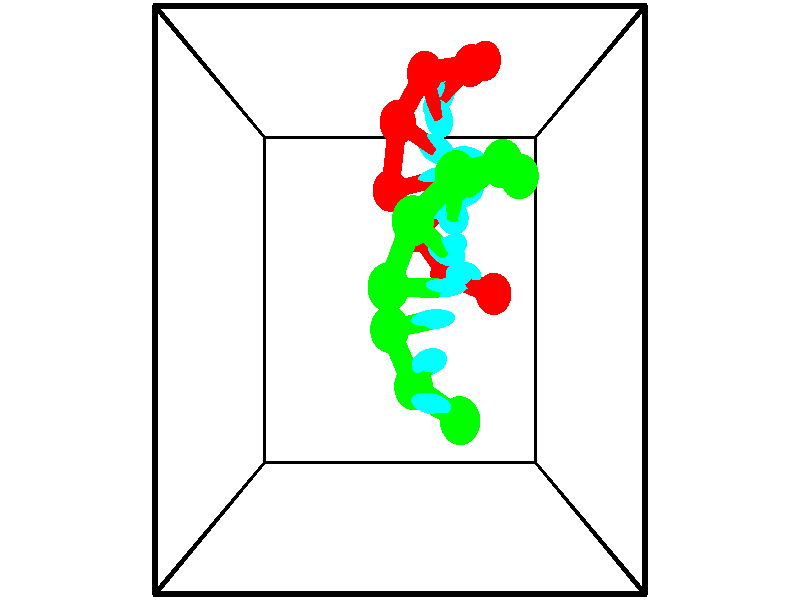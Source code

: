 // switches for output
#declare DRAW_BASES = 1; // possible values are 0, 1; only relevant for DNA ribbons
#declare DRAW_BASES_TYPE = 3; // possible values are 1, 2, 3; only relevant for DNA ribbons
#declare DRAW_FOG = 0; // set to 1 to enable fog

#include "colors.inc"

#include "transforms.inc"
background { rgb <1, 1, 1>}

#default {
   normal{
       ripples 0.25
       frequency 0.20
       turbulence 0.2
       lambda 5
   }
	finish {
		phong 0.1
		phong_size 40.
	}
}

// original window dimensions: 1024x640


// camera settings

camera {
	sky <-0, 1, 0>
	up <-0, 1, 0>
	right 1.6 * <1, 0, 0>
	location <2.5, 2.5, 11.1562>
	look_at <2.5, 2.5, 2.5>
	direction <0, 0, -8.6562>
	angle 67.0682
}


# declare cpy_camera_pos = <2.5, 2.5, 11.1562>;
# if (DRAW_FOG = 1)
fog {
	fog_type 2
	up vnormalize(cpy_camera_pos)
	color rgbt<1,1,1,0.3>
	distance 1e-5
	fog_alt 3e-3
	fog_offset 4
}
# end


// LIGHTS

# declare lum = 6;
global_settings {
	ambient_light rgb lum * <0.05, 0.05, 0.05>
	max_trace_level 15
}# declare cpy_direct_light_amount = 0.25;
light_source
{	1000 * <-1, -1, 1>,
	rgb lum * cpy_direct_light_amount
	parallel
}

light_source
{	1000 * <1, 1, -1>,
	rgb lum * cpy_direct_light_amount
	parallel
}

// strand 0

// nucleotide -1

// particle -1
sphere {
	<3.826909, 5.613788, 1.713834> 0.250000
	pigment { color rgbt <1,0,0,0> }
	no_shadow
}
cylinder {
	<3.456333, 5.470795, 1.666645>,  <3.233988, 5.384999, 1.638332>, 0.100000
	pigment { color rgbt <1,0,0,0> }
	no_shadow
}
cylinder {
	<3.456333, 5.470795, 1.666645>,  <3.826909, 5.613788, 1.713834>, 0.100000
	pigment { color rgbt <1,0,0,0> }
	no_shadow
}

// particle -1
sphere {
	<3.456333, 5.470795, 1.666645> 0.100000
	pigment { color rgbt <1,0,0,0> }
	no_shadow
}
sphere {
	0, 1
	scale<0.080000,0.200000,0.300000>
	matrix <0.275631, -0.857606, 0.434212,
		-0.256397, 0.369753, 0.893052,
		-0.926438, -0.357484, -0.117972,
		3.178402, 5.363550, 1.631253>
	pigment { color rgbt <0,1,1,0> }
	no_shadow
}
cylinder {
	<3.534340, 5.356553, 2.324190>,  <3.826909, 5.613788, 1.713834>, 0.130000
	pigment { color rgbt <1,0,0,0> }
	no_shadow
}

// nucleotide -1

// particle -1
sphere {
	<3.534340, 5.356553, 2.324190> 0.250000
	pigment { color rgbt <1,0,0,0> }
	no_shadow
}
cylinder {
	<3.282955, 5.184525, 2.064938>,  <3.132124, 5.081307, 1.909386>, 0.100000
	pigment { color rgbt <1,0,0,0> }
	no_shadow
}
cylinder {
	<3.282955, 5.184525, 2.064938>,  <3.534340, 5.356553, 2.324190>, 0.100000
	pigment { color rgbt <1,0,0,0> }
	no_shadow
}

// particle -1
sphere {
	<3.282955, 5.184525, 2.064938> 0.100000
	pigment { color rgbt <1,0,0,0> }
	no_shadow
}
sphere {
	0, 1
	scale<0.080000,0.200000,0.300000>
	matrix <0.108385, -0.873535, 0.474542,
		-0.770252, 0.227984, 0.595597,
		-0.628462, -0.430070, -0.648131,
		3.094416, 5.055503, 1.870498>
	pigment { color rgbt <0,1,1,0> }
	no_shadow
}
cylinder {
	<2.848118, 5.165574, 2.641847>,  <3.534340, 5.356553, 2.324190>, 0.130000
	pigment { color rgbt <1,0,0,0> }
	no_shadow
}

// nucleotide -1

// particle -1
sphere {
	<2.848118, 5.165574, 2.641847> 0.250000
	pigment { color rgbt <1,0,0,0> }
	no_shadow
}
cylinder {
	<2.983131, 4.932709, 2.345966>,  <3.064140, 4.792990, 2.168438>, 0.100000
	pigment { color rgbt <1,0,0,0> }
	no_shadow
}
cylinder {
	<2.983131, 4.932709, 2.345966>,  <2.848118, 5.165574, 2.641847>, 0.100000
	pigment { color rgbt <1,0,0,0> }
	no_shadow
}

// particle -1
sphere {
	<2.983131, 4.932709, 2.345966> 0.100000
	pigment { color rgbt <1,0,0,0> }
	no_shadow
}
sphere {
	0, 1
	scale<0.080000,0.200000,0.300000>
	matrix <0.061089, -0.770615, 0.634367,
		-0.939329, -0.259308, -0.224545,
		0.337534, -0.582162, -0.739701,
		3.084392, 4.758060, 2.124056>
	pigment { color rgbt <0,1,1,0> }
	no_shadow
}
cylinder {
	<2.468562, 4.556075, 2.777160>,  <2.848118, 5.165574, 2.641847>, 0.130000
	pigment { color rgbt <1,0,0,0> }
	no_shadow
}

// nucleotide -1

// particle -1
sphere {
	<2.468562, 4.556075, 2.777160> 0.250000
	pigment { color rgbt <1,0,0,0> }
	no_shadow
}
cylinder {
	<2.790783, 4.413025, 2.588188>,  <2.984116, 4.327195, 2.474805>, 0.100000
	pigment { color rgbt <1,0,0,0> }
	no_shadow
}
cylinder {
	<2.790783, 4.413025, 2.588188>,  <2.468562, 4.556075, 2.777160>, 0.100000
	pigment { color rgbt <1,0,0,0> }
	no_shadow
}

// particle -1
sphere {
	<2.790783, 4.413025, 2.588188> 0.100000
	pigment { color rgbt <1,0,0,0> }
	no_shadow
}
sphere {
	0, 1
	scale<0.080000,0.200000,0.300000>
	matrix <-0.041892, -0.829696, 0.556641,
		-0.591041, -0.428612, -0.683346,
		0.805553, -0.357624, -0.472429,
		3.032449, 4.305737, 2.446459>
	pigment { color rgbt <0,1,1,0> }
	no_shadow
}
cylinder {
	<2.357438, 3.811107, 2.471251>,  <2.468562, 4.556075, 2.777160>, 0.130000
	pigment { color rgbt <1,0,0,0> }
	no_shadow
}

// nucleotide -1

// particle -1
sphere {
	<2.357438, 3.811107, 2.471251> 0.250000
	pigment { color rgbt <1,0,0,0> }
	no_shadow
}
cylinder {
	<2.741261, 3.878098, 2.561764>,  <2.971554, 3.918292, 2.616071>, 0.100000
	pigment { color rgbt <1,0,0,0> }
	no_shadow
}
cylinder {
	<2.741261, 3.878098, 2.561764>,  <2.357438, 3.811107, 2.471251>, 0.100000
	pigment { color rgbt <1,0,0,0> }
	no_shadow
}

// particle -1
sphere {
	<2.741261, 3.878098, 2.561764> 0.100000
	pigment { color rgbt <1,0,0,0> }
	no_shadow
}
sphere {
	0, 1
	scale<0.080000,0.200000,0.300000>
	matrix <0.053776, -0.898036, 0.436622,
		0.276333, -0.406795, -0.870723,
		0.959556, 0.167477, 0.226281,
		3.029127, 3.928341, 2.629648>
	pigment { color rgbt <0,1,1,0> }
	no_shadow
}
cylinder {
	<2.754687, 3.351254, 2.097869>,  <2.357438, 3.811107, 2.471251>, 0.130000
	pigment { color rgbt <1,0,0,0> }
	no_shadow
}

// nucleotide -1

// particle -1
sphere {
	<2.754687, 3.351254, 2.097869> 0.250000
	pigment { color rgbt <1,0,0,0> }
	no_shadow
}
cylinder {
	<2.937859, 3.451981, 2.438900>,  <3.047762, 3.512416, 2.643519>, 0.100000
	pigment { color rgbt <1,0,0,0> }
	no_shadow
}
cylinder {
	<2.937859, 3.451981, 2.438900>,  <2.754687, 3.351254, 2.097869>, 0.100000
	pigment { color rgbt <1,0,0,0> }
	no_shadow
}

// particle -1
sphere {
	<2.937859, 3.451981, 2.438900> 0.100000
	pigment { color rgbt <1,0,0,0> }
	no_shadow
}
sphere {
	0, 1
	scale<0.080000,0.200000,0.300000>
	matrix <0.029855, -0.962858, 0.268352,
		0.888487, -0.097433, -0.448439,
		0.457930, 0.251816, 0.852578,
		3.075238, 3.527525, 2.694673>
	pigment { color rgbt <0,1,1,0> }
	no_shadow
}
cylinder {
	<3.201170, 2.818981, 2.183650>,  <2.754687, 3.351254, 2.097869>, 0.130000
	pigment { color rgbt <1,0,0,0> }
	no_shadow
}

// nucleotide -1

// particle -1
sphere {
	<3.201170, 2.818981, 2.183650> 0.250000
	pigment { color rgbt <1,0,0,0> }
	no_shadow
}
cylinder {
	<3.214680, 2.983170, 2.548149>,  <3.222786, 3.081683, 2.766849>, 0.100000
	pigment { color rgbt <1,0,0,0> }
	no_shadow
}
cylinder {
	<3.214680, 2.983170, 2.548149>,  <3.201170, 2.818981, 2.183650>, 0.100000
	pigment { color rgbt <1,0,0,0> }
	no_shadow
}

// particle -1
sphere {
	<3.214680, 2.983170, 2.548149> 0.100000
	pigment { color rgbt <1,0,0,0> }
	no_shadow
}
sphere {
	0, 1
	scale<0.080000,0.200000,0.300000>
	matrix <0.164897, -0.901561, 0.399996,
		0.985732, 0.136752, -0.098135,
		0.033775, 0.410472, 0.911248,
		3.224812, 3.106311, 2.821523>
	pigment { color rgbt <0,1,1,0> }
	no_shadow
}
cylinder {
	<3.830792, 2.571432, 2.570386>,  <3.201170, 2.818981, 2.183650>, 0.130000
	pigment { color rgbt <1,0,0,0> }
	no_shadow
}

// nucleotide -1

// particle -1
sphere {
	<3.830792, 2.571432, 2.570386> 0.250000
	pigment { color rgbt <1,0,0,0> }
	no_shadow
}
cylinder {
	<3.558731, 2.688644, 2.839169>,  <3.395494, 2.758972, 3.000438>, 0.100000
	pigment { color rgbt <1,0,0,0> }
	no_shadow
}
cylinder {
	<3.558731, 2.688644, 2.839169>,  <3.830792, 2.571432, 2.570386>, 0.100000
	pigment { color rgbt <1,0,0,0> }
	no_shadow
}

// particle -1
sphere {
	<3.558731, 2.688644, 2.839169> 0.100000
	pigment { color rgbt <1,0,0,0> }
	no_shadow
}
sphere {
	0, 1
	scale<0.080000,0.200000,0.300000>
	matrix <0.181263, -0.820943, 0.541477,
		0.710306, 0.490088, 0.505251,
		-0.680153, 0.293031, 0.671955,
		3.354685, 2.776554, 3.040755>
	pigment { color rgbt <0,1,1,0> }
	no_shadow
}
// strand 1

// nucleotide -1

// particle -1
sphere {
	<3.244367, 1.253051, 3.661603> 0.250000
	pigment { color rgbt <0,1,0,0> }
	no_shadow
}
cylinder {
	<3.026874, 1.393631, 3.966454>,  <2.896378, 1.477979, 4.149364>, 0.100000
	pigment { color rgbt <0,1,0,0> }
	no_shadow
}
cylinder {
	<3.026874, 1.393631, 3.966454>,  <3.244367, 1.253051, 3.661603>, 0.100000
	pigment { color rgbt <0,1,0,0> }
	no_shadow
}

// particle -1
sphere {
	<3.026874, 1.393631, 3.966454> 0.100000
	pigment { color rgbt <0,1,0,0> }
	no_shadow
}
sphere {
	0, 1
	scale<0.080000,0.200000,0.300000>
	matrix <0.056053, 0.921275, -0.384851,
		-0.837385, -0.166537, -0.520627,
		-0.543733, 0.351451, 0.762127,
		2.863754, 1.499066, 4.195092>
	pigment { color rgbt <0,1,1,0> }
	no_shadow
}
cylinder {
	<2.674027, 1.571127, 3.390593>,  <3.244367, 1.253051, 3.661603>, 0.130000
	pigment { color rgbt <0,1,0,0> }
	no_shadow
}

// nucleotide -1

// particle -1
sphere {
	<2.674027, 1.571127, 3.390593> 0.250000
	pigment { color rgbt <0,1,0,0> }
	no_shadow
}
cylinder {
	<2.772160, 1.749985, 3.734657>,  <2.831039, 1.857299, 3.941096>, 0.100000
	pigment { color rgbt <0,1,0,0> }
	no_shadow
}
cylinder {
	<2.772160, 1.749985, 3.734657>,  <2.674027, 1.571127, 3.390593>, 0.100000
	pigment { color rgbt <0,1,0,0> }
	no_shadow
}

// particle -1
sphere {
	<2.772160, 1.749985, 3.734657> 0.100000
	pigment { color rgbt <0,1,0,0> }
	no_shadow
}
sphere {
	0, 1
	scale<0.080000,0.200000,0.300000>
	matrix <-0.006437, 0.888007, -0.459785,
		-0.969418, 0.107262, 0.220733,
		0.245330, 0.447145, 0.860160,
		2.845759, 1.884128, 3.992705>
	pigment { color rgbt <0,1,1,0> }
	no_shadow
}
cylinder {
	<2.366017, 2.184556, 3.393306>,  <2.674027, 1.571127, 3.390593>, 0.130000
	pigment { color rgbt <0,1,0,0> }
	no_shadow
}

// nucleotide -1

// particle -1
sphere {
	<2.366017, 2.184556, 3.393306> 0.250000
	pigment { color rgbt <0,1,0,0> }
	no_shadow
}
cylinder {
	<2.670213, 2.251556, 3.644257>,  <2.852730, 2.291756, 3.794827>, 0.100000
	pigment { color rgbt <0,1,0,0> }
	no_shadow
}
cylinder {
	<2.670213, 2.251556, 3.644257>,  <2.366017, 2.184556, 3.393306>, 0.100000
	pigment { color rgbt <0,1,0,0> }
	no_shadow
}

// particle -1
sphere {
	<2.670213, 2.251556, 3.644257> 0.100000
	pigment { color rgbt <0,1,0,0> }
	no_shadow
}
sphere {
	0, 1
	scale<0.080000,0.200000,0.300000>
	matrix <0.063167, 0.942493, -0.328201,
		-0.646271, 0.289223, 0.706176,
		0.760489, 0.167500, 0.627375,
		2.898360, 2.301806, 3.832469>
	pigment { color rgbt <0,1,1,0> }
	no_shadow
}
cylinder {
	<2.359724, 2.628949, 3.898504>,  <2.366017, 2.184556, 3.393306>, 0.130000
	pigment { color rgbt <0,1,0,0> }
	no_shadow
}

// nucleotide -1

// particle -1
sphere {
	<2.359724, 2.628949, 3.898504> 0.250000
	pigment { color rgbt <0,1,0,0> }
	no_shadow
}
cylinder {
	<2.743624, 2.625412, 3.786217>,  <2.973963, 2.623290, 3.718844>, 0.100000
	pigment { color rgbt <0,1,0,0> }
	no_shadow
}
cylinder {
	<2.743624, 2.625412, 3.786217>,  <2.359724, 2.628949, 3.898504>, 0.100000
	pigment { color rgbt <0,1,0,0> }
	no_shadow
}

// particle -1
sphere {
	<2.743624, 2.625412, 3.786217> 0.100000
	pigment { color rgbt <0,1,0,0> }
	no_shadow
}
sphere {
	0, 1
	scale<0.080000,0.200000,0.300000>
	matrix <-0.073102, 0.957191, -0.280076,
		0.271178, 0.289324, 0.918017,
		0.959749, -0.008842, -0.280719,
		3.031549, 2.622760, 3.702001>
	pigment { color rgbt <0,1,1,0> }
	no_shadow
}
cylinder {
	<2.652844, 3.282880, 3.999429>,  <2.359724, 2.628949, 3.898504>, 0.130000
	pigment { color rgbt <0,1,0,0> }
	no_shadow
}

// nucleotide -1

// particle -1
sphere {
	<2.652844, 3.282880, 3.999429> 0.250000
	pigment { color rgbt <0,1,0,0> }
	no_shadow
}
cylinder {
	<2.903019, 3.124756, 3.730339>,  <3.053124, 3.029881, 3.568885>, 0.100000
	pigment { color rgbt <0,1,0,0> }
	no_shadow
}
cylinder {
	<2.903019, 3.124756, 3.730339>,  <2.652844, 3.282880, 3.999429>, 0.100000
	pigment { color rgbt <0,1,0,0> }
	no_shadow
}

// particle -1
sphere {
	<2.903019, 3.124756, 3.730339> 0.100000
	pigment { color rgbt <0,1,0,0> }
	no_shadow
}
sphere {
	0, 1
	scale<0.080000,0.200000,0.300000>
	matrix <0.046118, 0.879385, -0.473873,
		0.778910, 0.265354, 0.568231,
		0.625438, -0.395310, -0.672724,
		3.090650, 3.006163, 3.528522>
	pigment { color rgbt <0,1,1,0> }
	no_shadow
}
cylinder {
	<3.159337, 3.724455, 4.005034>,  <2.652844, 3.282880, 3.999429>, 0.130000
	pigment { color rgbt <0,1,0,0> }
	no_shadow
}

// nucleotide -1

// particle -1
sphere {
	<3.159337, 3.724455, 4.005034> 0.250000
	pigment { color rgbt <0,1,0,0> }
	no_shadow
}
cylinder {
	<3.172244, 3.529022, 3.656265>,  <3.179988, 3.411763, 3.447004>, 0.100000
	pigment { color rgbt <0,1,0,0> }
	no_shadow
}
cylinder {
	<3.172244, 3.529022, 3.656265>,  <3.159337, 3.724455, 4.005034>, 0.100000
	pigment { color rgbt <0,1,0,0> }
	no_shadow
}

// particle -1
sphere {
	<3.172244, 3.529022, 3.656265> 0.100000
	pigment { color rgbt <0,1,0,0> }
	no_shadow
}
sphere {
	0, 1
	scale<0.080000,0.200000,0.300000>
	matrix <0.188819, 0.859647, -0.474715,
		0.981482, -0.149318, 0.119991,
		0.032266, -0.488581, -0.871922,
		3.181924, 3.382448, 3.394689>
	pigment { color rgbt <0,1,1,0> }
	no_shadow
}
cylinder {
	<3.764947, 3.906273, 3.681089>,  <3.159337, 3.724455, 4.005034>, 0.130000
	pigment { color rgbt <0,1,0,0> }
	no_shadow
}

// nucleotide -1

// particle -1
sphere {
	<3.764947, 3.906273, 3.681089> 0.250000
	pigment { color rgbt <0,1,0,0> }
	no_shadow
}
cylinder {
	<3.533824, 3.784897, 3.378021>,  <3.395150, 3.712071, 3.196181>, 0.100000
	pigment { color rgbt <0,1,0,0> }
	no_shadow
}
cylinder {
	<3.533824, 3.784897, 3.378021>,  <3.764947, 3.906273, 3.681089>, 0.100000
	pigment { color rgbt <0,1,0,0> }
	no_shadow
}

// particle -1
sphere {
	<3.533824, 3.784897, 3.378021> 0.100000
	pigment { color rgbt <0,1,0,0> }
	no_shadow
}
sphere {
	0, 1
	scale<0.080000,0.200000,0.300000>
	matrix <0.244757, 0.821173, -0.515528,
		0.778607, -0.483321, -0.400214,
		-0.577810, -0.303439, -0.757668,
		3.360481, 3.693865, 3.150721>
	pigment { color rgbt <0,1,1,0> }
	no_shadow
}
cylinder {
	<4.097432, 3.872566, 3.096540>,  <3.764947, 3.906273, 3.681089>, 0.130000
	pigment { color rgbt <0,1,0,0> }
	no_shadow
}

// nucleotide -1

// particle -1
sphere {
	<4.097432, 3.872566, 3.096540> 0.250000
	pigment { color rgbt <0,1,0,0> }
	no_shadow
}
cylinder {
	<3.722239, 3.978668, 3.007248>,  <3.497124, 4.042330, 2.953672>, 0.100000
	pigment { color rgbt <0,1,0,0> }
	no_shadow
}
cylinder {
	<3.722239, 3.978668, 3.007248>,  <4.097432, 3.872566, 3.096540>, 0.100000
	pigment { color rgbt <0,1,0,0> }
	no_shadow
}

// particle -1
sphere {
	<3.722239, 3.978668, 3.007248> 0.100000
	pigment { color rgbt <0,1,0,0> }
	no_shadow
}
sphere {
	0, 1
	scale<0.080000,0.200000,0.300000>
	matrix <0.345620, 0.664927, -0.662132,
		-0.027202, -0.698219, -0.715367,
		-0.937980, 0.265257, -0.223231,
		3.440845, 4.058245, 2.940279>
	pigment { color rgbt <0,1,1,0> }
	no_shadow
}
// box output
cylinder {
	<0.000000, 0.000000, 0.000000>,  <5.000000, 0.000000, 0.000000>, 0.025000
	pigment { color rgbt <0,0,0,0> }
	no_shadow
}
cylinder {
	<0.000000, 0.000000, 0.000000>,  <0.000000, 5.000000, 0.000000>, 0.025000
	pigment { color rgbt <0,0,0,0> }
	no_shadow
}
cylinder {
	<0.000000, 0.000000, 0.000000>,  <0.000000, 0.000000, 5.000000>, 0.025000
	pigment { color rgbt <0,0,0,0> }
	no_shadow
}
cylinder {
	<5.000000, 5.000000, 5.000000>,  <0.000000, 5.000000, 5.000000>, 0.025000
	pigment { color rgbt <0,0,0,0> }
	no_shadow
}
cylinder {
	<5.000000, 5.000000, 5.000000>,  <5.000000, 0.000000, 5.000000>, 0.025000
	pigment { color rgbt <0,0,0,0> }
	no_shadow
}
cylinder {
	<5.000000, 5.000000, 5.000000>,  <5.000000, 5.000000, 0.000000>, 0.025000
	pigment { color rgbt <0,0,0,0> }
	no_shadow
}
cylinder {
	<0.000000, 0.000000, 5.000000>,  <0.000000, 5.000000, 5.000000>, 0.025000
	pigment { color rgbt <0,0,0,0> }
	no_shadow
}
cylinder {
	<0.000000, 0.000000, 5.000000>,  <5.000000, 0.000000, 5.000000>, 0.025000
	pigment { color rgbt <0,0,0,0> }
	no_shadow
}
cylinder {
	<5.000000, 5.000000, 0.000000>,  <0.000000, 5.000000, 0.000000>, 0.025000
	pigment { color rgbt <0,0,0,0> }
	no_shadow
}
cylinder {
	<5.000000, 5.000000, 0.000000>,  <5.000000, 0.000000, 0.000000>, 0.025000
	pigment { color rgbt <0,0,0,0> }
	no_shadow
}
cylinder {
	<5.000000, 0.000000, 5.000000>,  <5.000000, 0.000000, 0.000000>, 0.025000
	pigment { color rgbt <0,0,0,0> }
	no_shadow
}
cylinder {
	<0.000000, 5.000000, 0.000000>,  <0.000000, 5.000000, 5.000000>, 0.025000
	pigment { color rgbt <0,0,0,0> }
	no_shadow
}
// end of box output
